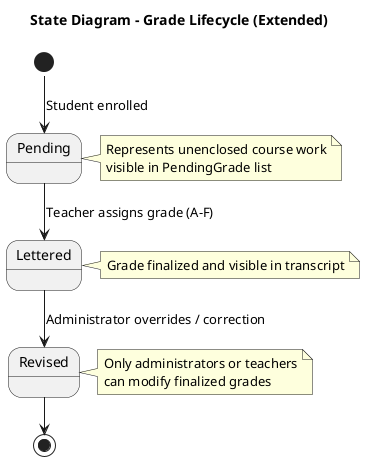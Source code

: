 @startuml
!pragma layout smetana
title State Diagram - Grade Lifecycle (Extended)
[*] --> Pending : Student enrolled
Pending --> Lettered : Teacher assigns grade (A–F)
Lettered --> Revised : Administrator overrides / correction
Revised --> [*]
note right of Pending
Represents unenclosed course work
visible in PendingGrade list
end note
note right of Lettered
Grade finalized and visible in transcript
end note
note right of Revised
Only administrators or teachers
can modify finalized grades
end note
@enduml